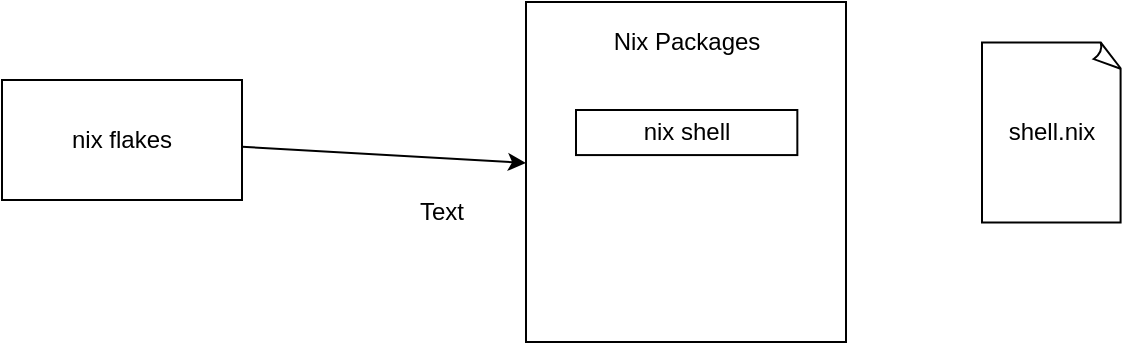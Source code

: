 <mxfile>
    <diagram id="rIAVPHAibQD52vb0EsZ-" name="Page-1">
        <mxGraphModel dx="646" dy="156" grid="1" gridSize="10" guides="1" tooltips="1" connect="1" arrows="1" fold="1" page="1" pageScale="0.75" pageWidth="1100" pageHeight="850" math="0" shadow="0">
            <root>
                <mxCell id="0"/>
                <mxCell id="1" parent="0"/>
                <mxCell id="4" value="" style="edgeStyle=none;html=1;" edge="1" parent="1" source="2" target="3">
                    <mxGeometry relative="1" as="geometry"/>
                </mxCell>
                <mxCell id="2" value="nix flakes" style="rounded=0;whiteSpace=wrap;html=1;" vertex="1" parent="1">
                    <mxGeometry x="70" y="259" width="120" height="60" as="geometry"/>
                </mxCell>
                <mxCell id="8" value="shell.nix" style="whiteSpace=wrap;html=1;shape=mxgraph.basic.document" vertex="1" parent="1">
                    <mxGeometry x="560" y="240.27" width="70" height="90" as="geometry"/>
                </mxCell>
                <mxCell id="16" value="Text" style="text;html=1;strokeColor=none;fillColor=none;align=center;verticalAlign=middle;whiteSpace=wrap;rounded=0;" vertex="1" parent="1">
                    <mxGeometry x="260" y="310" width="60" height="30" as="geometry"/>
                </mxCell>
                <mxCell id="3" value="" style="rounded=0;whiteSpace=wrap;html=1;" vertex="1" parent="1">
                    <mxGeometry x="332" y="220" width="160" height="170" as="geometry"/>
                </mxCell>
                <mxCell id="12" value="nix shell" style="rounded=0;whiteSpace=wrap;html=1;" vertex="1" parent="1">
                    <mxGeometry x="357" y="274" width="110.67" height="22.54" as="geometry"/>
                </mxCell>
                <mxCell id="17" value="Nix Packages" style="text;html=1;strokeColor=none;fillColor=none;align=center;verticalAlign=middle;whiteSpace=wrap;rounded=0;" vertex="1" parent="1">
                    <mxGeometry x="332.667" y="220" width="159.333" height="39.231" as="geometry"/>
                </mxCell>
            </root>
        </mxGraphModel>
    </diagram>
</mxfile>
